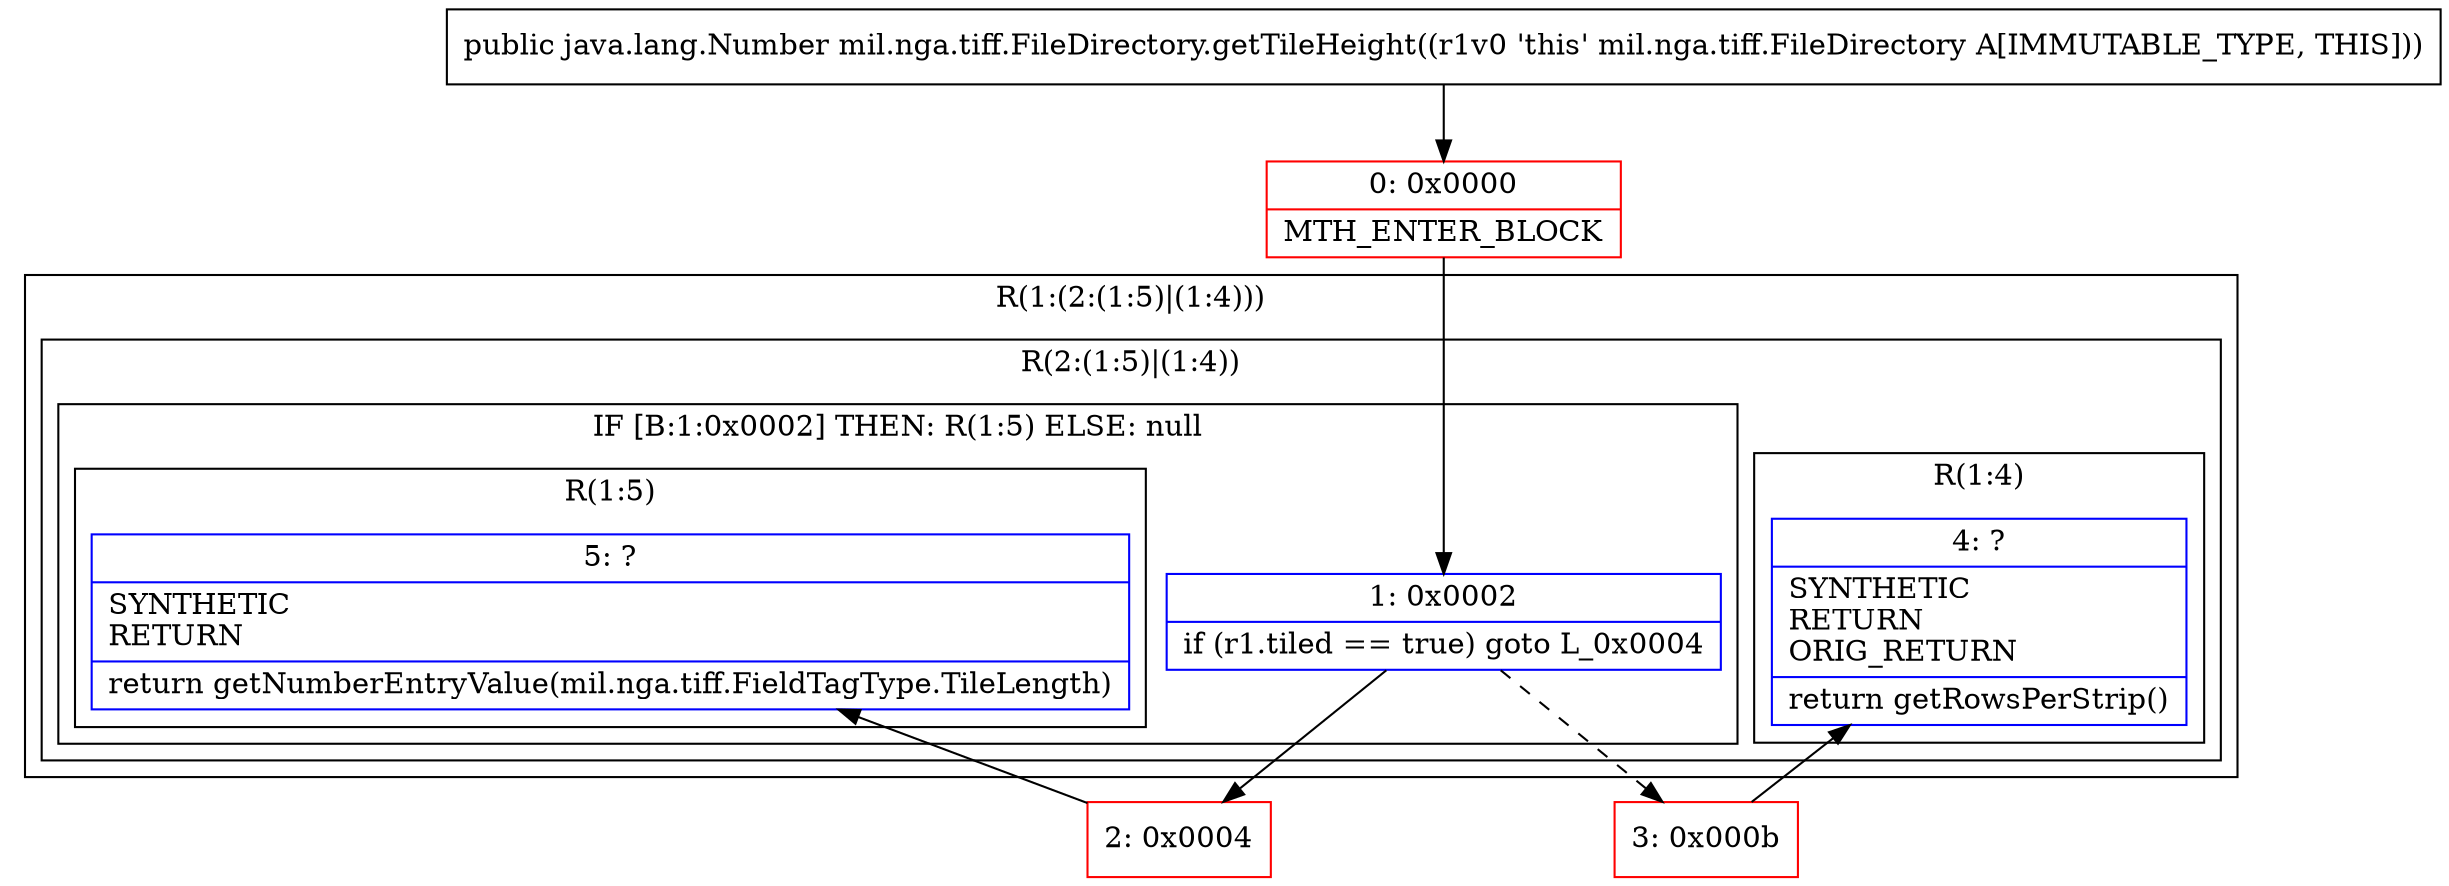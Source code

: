 digraph "CFG formil.nga.tiff.FileDirectory.getTileHeight()Ljava\/lang\/Number;" {
subgraph cluster_Region_1843982908 {
label = "R(1:(2:(1:5)|(1:4)))";
node [shape=record,color=blue];
subgraph cluster_Region_1480311995 {
label = "R(2:(1:5)|(1:4))";
node [shape=record,color=blue];
subgraph cluster_IfRegion_935854109 {
label = "IF [B:1:0x0002] THEN: R(1:5) ELSE: null";
node [shape=record,color=blue];
Node_1 [shape=record,label="{1\:\ 0x0002|if (r1.tiled == true) goto L_0x0004\l}"];
subgraph cluster_Region_15126044 {
label = "R(1:5)";
node [shape=record,color=blue];
Node_5 [shape=record,label="{5\:\ ?|SYNTHETIC\lRETURN\l|return getNumberEntryValue(mil.nga.tiff.FieldTagType.TileLength)\l}"];
}
}
subgraph cluster_Region_716551470 {
label = "R(1:4)";
node [shape=record,color=blue];
Node_4 [shape=record,label="{4\:\ ?|SYNTHETIC\lRETURN\lORIG_RETURN\l|return getRowsPerStrip()\l}"];
}
}
}
Node_0 [shape=record,color=red,label="{0\:\ 0x0000|MTH_ENTER_BLOCK\l}"];
Node_2 [shape=record,color=red,label="{2\:\ 0x0004}"];
Node_3 [shape=record,color=red,label="{3\:\ 0x000b}"];
MethodNode[shape=record,label="{public java.lang.Number mil.nga.tiff.FileDirectory.getTileHeight((r1v0 'this' mil.nga.tiff.FileDirectory A[IMMUTABLE_TYPE, THIS])) }"];
MethodNode -> Node_0;
Node_1 -> Node_2;
Node_1 -> Node_3[style=dashed];
Node_0 -> Node_1;
Node_2 -> Node_5;
Node_3 -> Node_4;
}

